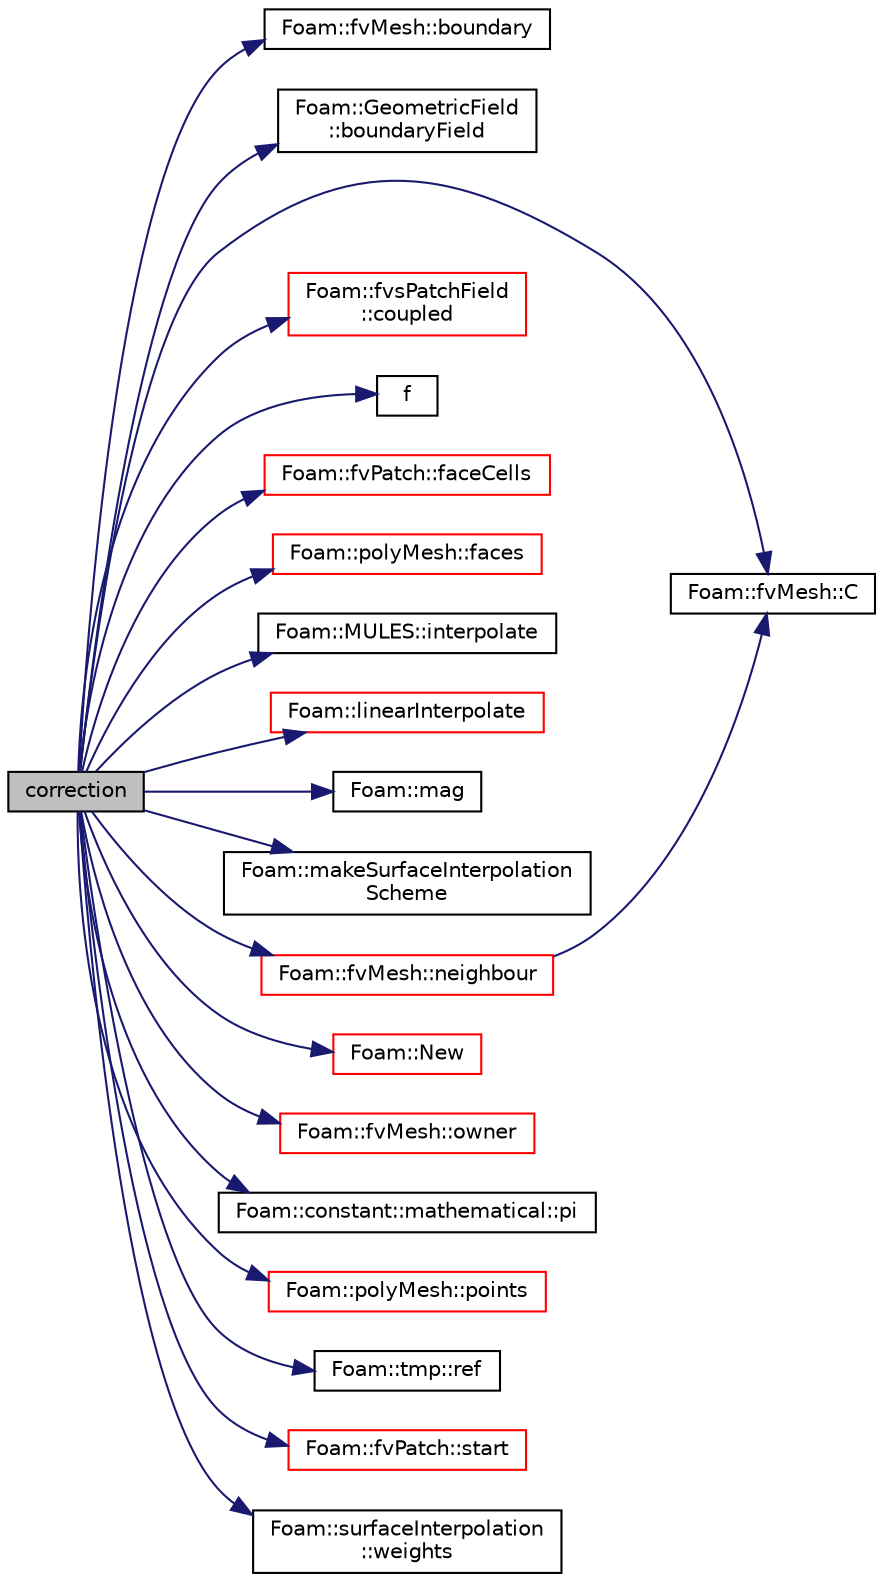 digraph "correction"
{
  bgcolor="transparent";
  edge [fontname="Helvetica",fontsize="10",labelfontname="Helvetica",labelfontsize="10"];
  node [fontname="Helvetica",fontsize="10",shape=record];
  rankdir="LR";
  Node354 [label="correction",height=0.2,width=0.4,color="black", fillcolor="grey75", style="filled", fontcolor="black"];
  Node354 -> Node355 [color="midnightblue",fontsize="10",style="solid",fontname="Helvetica"];
  Node355 [label="Foam::fvMesh::boundary",height=0.2,width=0.4,color="black",URL="$a23593.html#a1fc8b179063cf5d6805da64ff1975126",tooltip="Return reference to boundary mesh. "];
  Node354 -> Node356 [color="midnightblue",fontsize="10",style="solid",fontname="Helvetica"];
  Node356 [label="Foam::GeometricField\l::boundaryField",height=0.2,width=0.4,color="black",URL="$a23249.html#a9ff7de36fba06b4f4f77a75142ad72b6",tooltip="Return const-reference to the boundary field. "];
  Node354 -> Node357 [color="midnightblue",fontsize="10",style="solid",fontname="Helvetica"];
  Node357 [label="Foam::fvMesh::C",height=0.2,width=0.4,color="black",URL="$a23593.html#a0fbf3f470cb51bdbb754bf72e736ae12",tooltip="Return cell centres as volVectorField. "];
  Node354 -> Node358 [color="midnightblue",fontsize="10",style="solid",fontname="Helvetica"];
  Node358 [label="Foam::fvsPatchField\l::coupled",height=0.2,width=0.4,color="red",URL="$a23241.html#a39c01db0e66d00fe0621a0c7e5fc4ead",tooltip="Return true if this patch field is coupled. "];
  Node354 -> Node424 [color="midnightblue",fontsize="10",style="solid",fontname="Helvetica"];
  Node424 [label="f",height=0.2,width=0.4,color="black",URL="$a18335.html#a888be93833ac7a23170555c69c690288"];
  Node354 -> Node425 [color="midnightblue",fontsize="10",style="solid",fontname="Helvetica"];
  Node425 [label="Foam::fvPatch::faceCells",height=0.2,width=0.4,color="red",URL="$a23693.html#afbfac825732ef2770fff4261b4e930e9",tooltip="Return faceCells. "];
  Node354 -> Node429 [color="midnightblue",fontsize="10",style="solid",fontname="Helvetica"];
  Node429 [label="Foam::polyMesh::faces",height=0.2,width=0.4,color="red",URL="$a28565.html#a431c0a24765f0bb6d32f6a03ce0e9b57",tooltip="Return raw faces. "];
  Node354 -> Node430 [color="midnightblue",fontsize="10",style="solid",fontname="Helvetica"];
  Node430 [label="Foam::MULES::interpolate",height=0.2,width=0.4,color="black",URL="$a21864.html#a4d62f21551985d814104861e7c1d9b4f"];
  Node354 -> Node431 [color="midnightblue",fontsize="10",style="solid",fontname="Helvetica"];
  Node431 [label="Foam::linearInterpolate",height=0.2,width=0.4,color="red",URL="$a21851.html#a77094c8cc487d2a53de247336f41e78f"];
  Node354 -> Node434 [color="midnightblue",fontsize="10",style="solid",fontname="Helvetica"];
  Node434 [label="Foam::mag",height=0.2,width=0.4,color="black",URL="$a21851.html#a929da2a3fdcf3dacbbe0487d3a330dae"];
  Node354 -> Node435 [color="midnightblue",fontsize="10",style="solid",fontname="Helvetica"];
  Node435 [label="Foam::makeSurfaceInterpolation\lScheme",height=0.2,width=0.4,color="black",URL="$a21851.html#ae43f0c9fe19549bffca294ffc98e10c9"];
  Node354 -> Node436 [color="midnightblue",fontsize="10",style="solid",fontname="Helvetica"];
  Node436 [label="Foam::fvMesh::neighbour",height=0.2,width=0.4,color="red",URL="$a23593.html#aab1a7f2af09b33005a527e107c7b3fad",tooltip="Internal face neighbour. "];
  Node436 -> Node357 [color="midnightblue",fontsize="10",style="solid",fontname="Helvetica"];
  Node354 -> Node661 [color="midnightblue",fontsize="10",style="solid",fontname="Helvetica"];
  Node661 [label="Foam::New",height=0.2,width=0.4,color="red",URL="$a21851.html#a9d62cf14554c95e83f83f14909d9e0ec"];
  Node354 -> Node448 [color="midnightblue",fontsize="10",style="solid",fontname="Helvetica"];
  Node448 [label="Foam::fvMesh::owner",height=0.2,width=0.4,color="red",URL="$a23593.html#a16e7eb254c4fd2d1d7ac4d5d71f6c9f9",tooltip="Internal face owner. "];
  Node354 -> Node483 [color="midnightblue",fontsize="10",style="solid",fontname="Helvetica"];
  Node483 [label="Foam::constant::mathematical::pi",height=0.2,width=0.4,color="black",URL="$a21892.html#a731b8788a4c01586c35266c7ca4fed04"];
  Node354 -> Node691 [color="midnightblue",fontsize="10",style="solid",fontname="Helvetica"];
  Node691 [label="Foam::polyMesh::points",height=0.2,width=0.4,color="red",URL="$a28565.html#ac44123fc1265297c41a43c3b62fdb4c2",tooltip="Return raw points. "];
  Node354 -> Node453 [color="midnightblue",fontsize="10",style="solid",fontname="Helvetica"];
  Node453 [label="Foam::tmp::ref",height=0.2,width=0.4,color="black",URL="$a27077.html#aeaf81e641282874cef07f5b808efc83b",tooltip="Return non-const reference or generate a fatal error. "];
  Node354 -> Node692 [color="midnightblue",fontsize="10",style="solid",fontname="Helvetica"];
  Node692 [label="Foam::fvPatch::start",height=0.2,width=0.4,color="red",URL="$a23693.html#a6bfd3e3abb11e98bdb4b98671cec1234",tooltip="Return start label of this patch in the polyMesh face list. "];
  Node354 -> Node477 [color="midnightblue",fontsize="10",style="solid",fontname="Helvetica"];
  Node477 [label="Foam::surfaceInterpolation\l::weights",height=0.2,width=0.4,color="black",URL="$a24105.html#aa70c1bfa29f7a80ca05603f89f3a6bd5",tooltip="Return reference to linear difference weighting factors. "];
}
